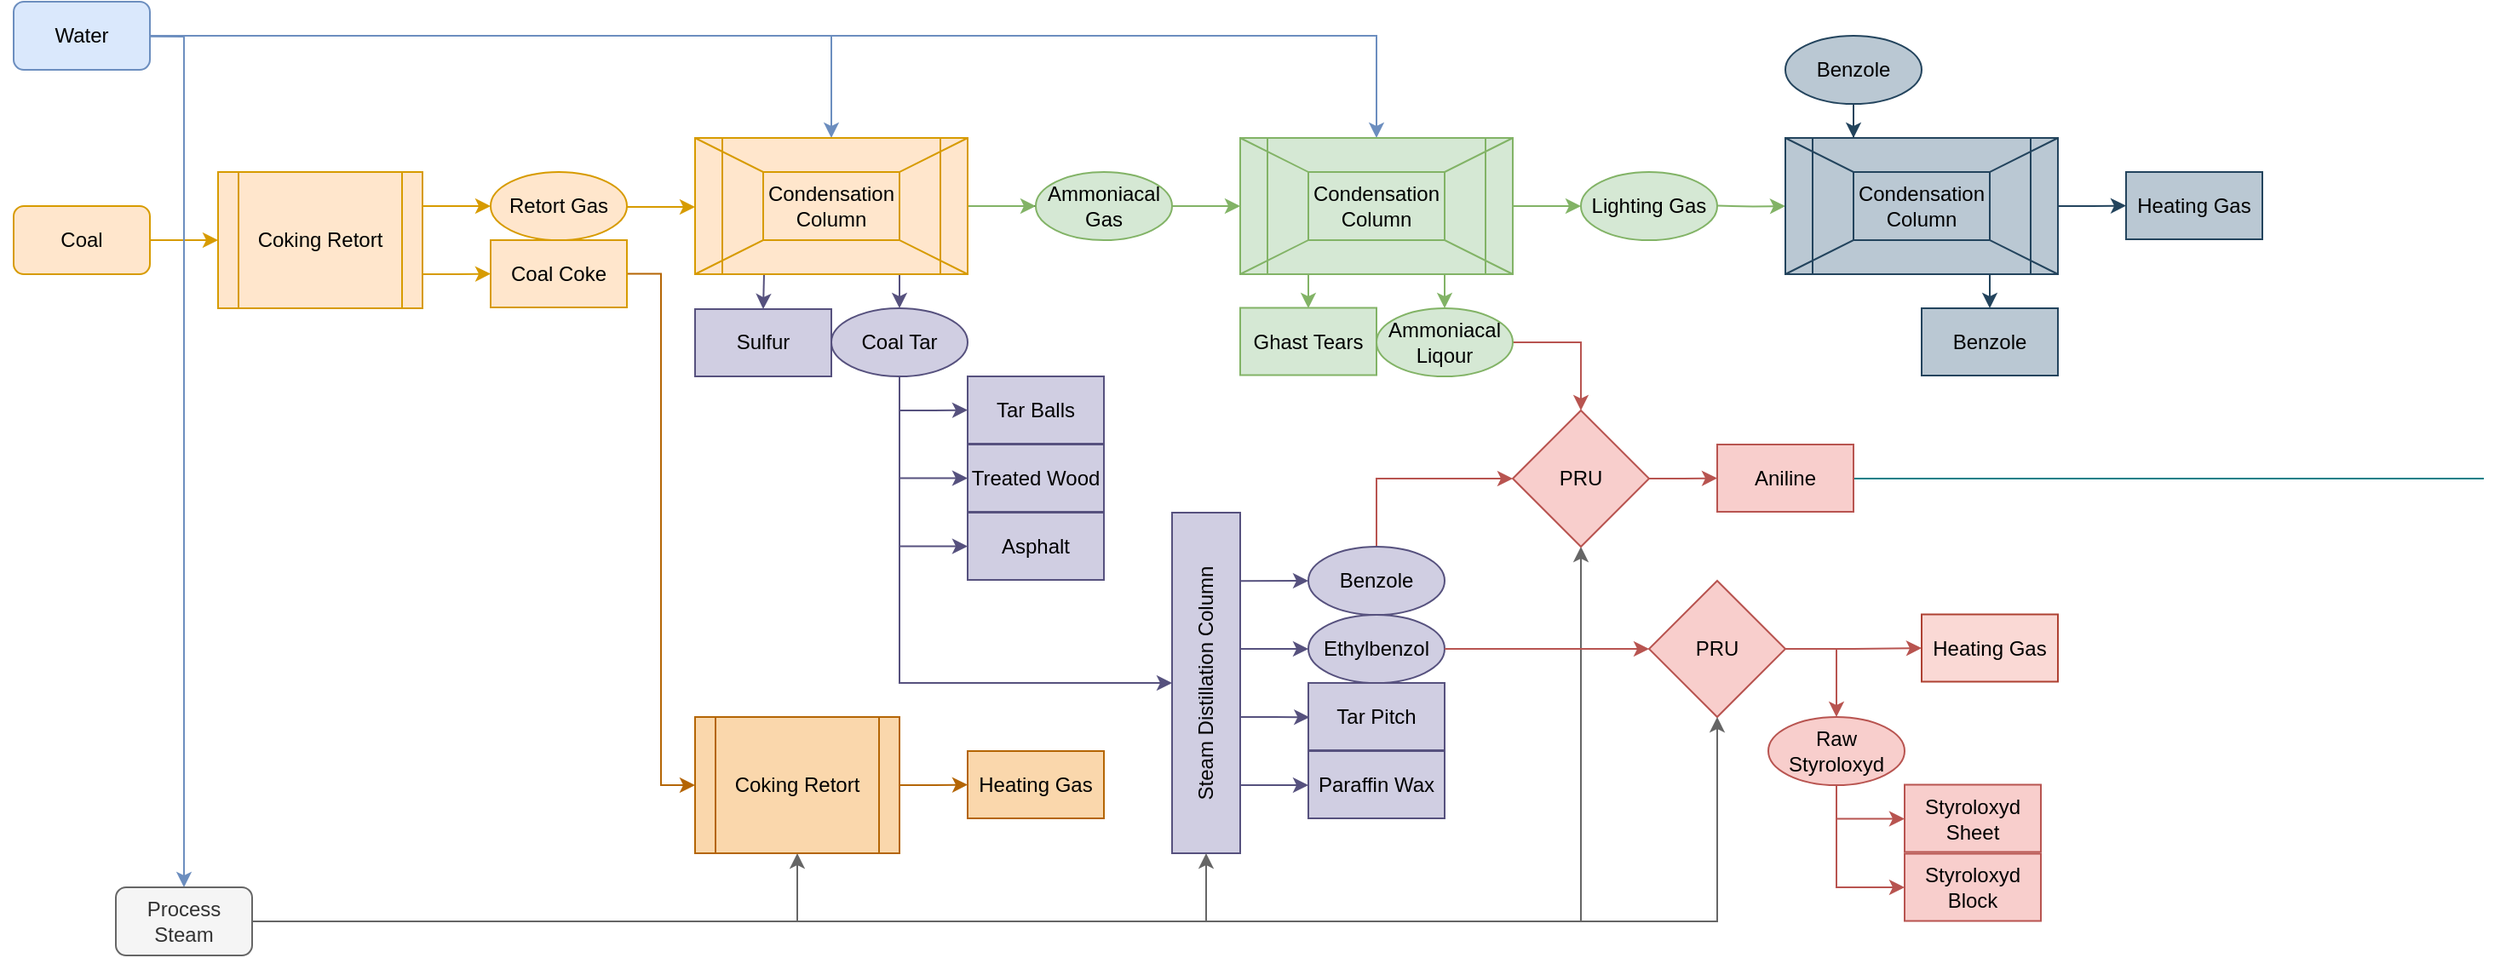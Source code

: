 <mxfile version="26.0.16">
  <diagram id="nPCR5QzkmRQU9hnIdOp8" name="Page-1">
    <mxGraphModel dx="1763" dy="1578" grid="1" gridSize="10" guides="1" tooltips="1" connect="1" arrows="1" fold="1" page="0" pageScale="1" pageWidth="850" pageHeight="1100" math="0" shadow="0">
      <root>
        <mxCell id="0" />
        <mxCell id="1" parent="0" />
        <mxCell id="LV4MyQzJB931kr0u_uWD-115" value="" style="endArrow=classic;html=1;rounded=0;fillColor=#d0cee2;strokeColor=#56517e;entryX=0.5;entryY=0;entryDx=0;entryDy=0;exitX=0.75;exitY=1;exitDx=0;exitDy=0;" parent="1" source="LV4MyQzJB931kr0u_uWD-104" target="LV4MyQzJB931kr0u_uWD-22" edge="1">
          <mxGeometry width="50" height="50" relative="1" as="geometry">
            <mxPoint x="480" y="-460" as="sourcePoint" />
            <mxPoint x="520" y="-460" as="targetPoint" />
          </mxGeometry>
        </mxCell>
        <mxCell id="LV4MyQzJB931kr0u_uWD-1" value="Coal" style="rounded=1;whiteSpace=wrap;html=1;fillColor=#ffe6cc;strokeColor=#d79b00;" parent="1" vertex="1">
          <mxGeometry x="-40" y="-540" width="80" height="40" as="geometry" />
        </mxCell>
        <mxCell id="LV4MyQzJB931kr0u_uWD-7" style="edgeStyle=orthogonalEdgeStyle;rounded=0;orthogonalLoop=1;jettySize=auto;html=1;exitX=1;exitY=0.25;exitDx=0;exitDy=0;entryX=0;entryY=0.5;entryDx=0;entryDy=0;fillColor=#ffe6cc;strokeColor=#d79b00;" parent="1" source="LV4MyQzJB931kr0u_uWD-2" target="LV4MyQzJB931kr0u_uWD-5" edge="1">
          <mxGeometry relative="1" as="geometry">
            <Array as="points">
              <mxPoint x="220" y="-540" />
              <mxPoint x="220" y="-540" />
            </Array>
          </mxGeometry>
        </mxCell>
        <mxCell id="LV4MyQzJB931kr0u_uWD-110" style="edgeStyle=orthogonalEdgeStyle;rounded=0;orthogonalLoop=1;jettySize=auto;html=1;fillColor=#ffe6cc;strokeColor=#d79b00;" parent="1" source="LV4MyQzJB931kr0u_uWD-5" edge="1">
          <mxGeometry relative="1" as="geometry">
            <mxPoint x="360" y="-539.5" as="targetPoint" />
            <Array as="points">
              <mxPoint x="340" y="-540" />
            </Array>
          </mxGeometry>
        </mxCell>
        <mxCell id="LV4MyQzJB931kr0u_uWD-5" value="Retort Gas" style="ellipse;whiteSpace=wrap;html=1;fillColor=#ffe6cc;strokeColor=#d79b00;" parent="1" vertex="1">
          <mxGeometry x="240" y="-560" width="80" height="40" as="geometry" />
        </mxCell>
        <mxCell id="LV4MyQzJB931kr0u_uWD-19" style="edgeStyle=orthogonalEdgeStyle;rounded=0;orthogonalLoop=1;jettySize=auto;html=1;entryX=0;entryY=0.5;entryDx=0;entryDy=0;strokeColor=#d79b00;fillColor=#ffe6cc;" parent="1" source="LV4MyQzJB931kr0u_uWD-1" target="LV4MyQzJB931kr0u_uWD-2" edge="1">
          <mxGeometry relative="1" as="geometry">
            <mxPoint x="76" y="-519" as="targetPoint" />
          </mxGeometry>
        </mxCell>
        <mxCell id="LV4MyQzJB931kr0u_uWD-27" style="edgeStyle=orthogonalEdgeStyle;rounded=0;orthogonalLoop=1;jettySize=auto;html=1;entryX=0;entryY=0.5;entryDx=0;entryDy=0;fillColor=#d0cee2;strokeColor=#56517e;" parent="1" source="LV4MyQzJB931kr0u_uWD-22" target="xgt-fmYTQaHNOICxdyOE-9" edge="1">
          <mxGeometry relative="1" as="geometry">
            <Array as="points">
              <mxPoint x="480" y="-260" />
            </Array>
            <mxPoint x="639.625" y="-260.25" as="targetPoint" />
          </mxGeometry>
        </mxCell>
        <mxCell id="fT8Uj7YfsSSjs2RKKQz3-25" style="edgeStyle=orthogonalEdgeStyle;rounded=0;orthogonalLoop=1;jettySize=auto;html=1;entryX=0;entryY=0.5;entryDx=0;entryDy=0;fillColor=#d0cee2;strokeColor=#56517e;" parent="1" source="LV4MyQzJB931kr0u_uWD-22" target="7gQ9LT2sjOPuGYuKrMcg-45" edge="1">
          <mxGeometry relative="1" as="geometry">
            <mxPoint x="520" y="-420" as="targetPoint" />
            <Array as="points">
              <mxPoint x="480" y="-420" />
              <mxPoint x="500" y="-420" />
            </Array>
          </mxGeometry>
        </mxCell>
        <mxCell id="fT8Uj7YfsSSjs2RKKQz3-33" style="edgeStyle=orthogonalEdgeStyle;rounded=0;orthogonalLoop=1;jettySize=auto;html=1;entryX=0;entryY=0.5;entryDx=0;entryDy=0;fillColor=#d0cee2;strokeColor=#56517e;" parent="1" source="LV4MyQzJB931kr0u_uWD-22" target="7gQ9LT2sjOPuGYuKrMcg-46" edge="1">
          <mxGeometry relative="1" as="geometry">
            <mxPoint x="520" y="-380" as="targetPoint" />
            <Array as="points">
              <mxPoint x="480" y="-380" />
            </Array>
          </mxGeometry>
        </mxCell>
        <mxCell id="fT8Uj7YfsSSjs2RKKQz3-34" style="edgeStyle=orthogonalEdgeStyle;rounded=0;orthogonalLoop=1;jettySize=auto;html=1;entryX=0;entryY=0.5;entryDx=0;entryDy=0;fillColor=#d0cee2;strokeColor=#56517e;" parent="1" source="LV4MyQzJB931kr0u_uWD-22" target="7gQ9LT2sjOPuGYuKrMcg-47" edge="1">
          <mxGeometry relative="1" as="geometry">
            <mxPoint x="520" y="-340" as="targetPoint" />
            <Array as="points">
              <mxPoint x="480" y="-340" />
            </Array>
          </mxGeometry>
        </mxCell>
        <mxCell id="LV4MyQzJB931kr0u_uWD-22" value="&lt;div&gt;Coal Tar&lt;br&gt;&lt;/div&gt;" style="ellipse;whiteSpace=wrap;html=1;fillColor=#d0cee2;strokeColor=#56517e;" parent="1" vertex="1">
          <mxGeometry x="440.0" y="-480" width="80" height="40" as="geometry" />
        </mxCell>
        <mxCell id="xgt-fmYTQaHNOICxdyOE-4" value="" style="edgeStyle=orthogonalEdgeStyle;rounded=0;orthogonalLoop=1;jettySize=auto;html=1;" parent="1" source="LV4MyQzJB931kr0u_uWD-23" target="LV4MyQzJB931kr0u_uWD-125" edge="1">
          <mxGeometry relative="1" as="geometry" />
        </mxCell>
        <mxCell id="7gQ9LT2sjOPuGYuKrMcg-9" style="edgeStyle=orthogonalEdgeStyle;rounded=0;orthogonalLoop=1;jettySize=auto;html=1;entryX=0;entryY=0.5;entryDx=0;entryDy=0;fillColor=#d5e8d4;strokeColor=#82b366;" parent="1" source="LV4MyQzJB931kr0u_uWD-23" target="7gQ9LT2sjOPuGYuKrMcg-5" edge="1">
          <mxGeometry relative="1" as="geometry" />
        </mxCell>
        <mxCell id="LV4MyQzJB931kr0u_uWD-23" value="Ammoniacal Gas" style="ellipse;whiteSpace=wrap;html=1;fillColor=#d5e8d4;strokeColor=#82b366;" parent="1" vertex="1">
          <mxGeometry x="560" y="-560" width="80" height="40" as="geometry" />
        </mxCell>
        <mxCell id="xgt-fmYTQaHNOICxdyOE-5" style="edgeStyle=orthogonalEdgeStyle;rounded=0;orthogonalLoop=1;jettySize=auto;html=1;fillColor=#dae8fc;strokeColor=#6c8ebf;" parent="1" source="LV4MyQzJB931kr0u_uWD-35" target="LV4MyQzJB931kr0u_uWD-104" edge="1">
          <mxGeometry relative="1" as="geometry">
            <Array as="points">
              <mxPoint x="440" y="-640" />
            </Array>
          </mxGeometry>
        </mxCell>
        <mxCell id="R4oXy6mzZ7eUWa8tNmf6-29" style="edgeStyle=orthogonalEdgeStyle;rounded=0;orthogonalLoop=1;jettySize=auto;html=1;entryX=0.5;entryY=0;entryDx=0;entryDy=0;fillColor=#dae8fc;strokeColor=#6c8ebf;" edge="1" parent="1" target="xgt-fmYTQaHNOICxdyOE-36">
          <mxGeometry relative="1" as="geometry">
            <mxPoint x="-40" y="-640" as="sourcePoint" />
          </mxGeometry>
        </mxCell>
        <mxCell id="LV4MyQzJB931kr0u_uWD-35" value="Water" style="rounded=1;whiteSpace=wrap;html=1;fillColor=#dae8fc;strokeColor=#6c8ebf;" parent="1" vertex="1">
          <mxGeometry x="-40" y="-660" width="80" height="40" as="geometry" />
        </mxCell>
        <mxCell id="LV4MyQzJB931kr0u_uWD-36" style="edgeStyle=orthogonalEdgeStyle;rounded=0;orthogonalLoop=1;jettySize=auto;html=1;strokeColor=#6C8EBF;entryX=0.5;entryY=0;entryDx=0;entryDy=0;exitX=1;exitY=0.5;exitDx=0;exitDy=0;" parent="1" source="LV4MyQzJB931kr0u_uWD-35" target="7gQ9LT2sjOPuGYuKrMcg-5" edge="1">
          <mxGeometry relative="1" as="geometry">
            <Array as="points">
              <mxPoint x="760" y="-640" />
            </Array>
            <mxPoint x="640" y="-640" as="targetPoint" />
          </mxGeometry>
        </mxCell>
        <mxCell id="R4oXy6mzZ7eUWa8tNmf6-37" style="edgeStyle=orthogonalEdgeStyle;rounded=0;orthogonalLoop=1;jettySize=auto;html=1;entryX=0;entryY=0.5;entryDx=0;entryDy=0;fillColor=#f8cecc;strokeColor=#b85450;" edge="1" parent="1" source="LV4MyQzJB931kr0u_uWD-62" target="R4oXy6mzZ7eUWa8tNmf6-32">
          <mxGeometry relative="1" as="geometry">
            <Array as="points">
              <mxPoint x="760" y="-380" />
            </Array>
          </mxGeometry>
        </mxCell>
        <mxCell id="LV4MyQzJB931kr0u_uWD-62" value="Benzole" style="ellipse;whiteSpace=wrap;html=1;fillColor=#d0cee2;strokeColor=#56517e;" parent="1" vertex="1">
          <mxGeometry x="720" y="-340" width="80" height="40" as="geometry" />
        </mxCell>
        <mxCell id="LV4MyQzJB931kr0u_uWD-65" value="" style="endArrow=classic;html=1;rounded=0;exitX=1.002;exitY=0.201;exitDx=0;exitDy=0;exitPerimeter=0;fillColor=#d0cee2;strokeColor=#56517e;" parent="1" edge="1">
          <mxGeometry width="50" height="50" relative="1" as="geometry">
            <mxPoint x="680.0" y="-319.9" as="sourcePoint" />
            <mxPoint x="720" y="-320" as="targetPoint" />
          </mxGeometry>
        </mxCell>
        <mxCell id="LV4MyQzJB931kr0u_uWD-67" value="" style="endArrow=classic;html=1;rounded=0;entryX=0;entryY=0.5;entryDx=0;entryDy=0;exitX=0.995;exitY=0.4;exitDx=0;exitDy=0;exitPerimeter=0;fillColor=#d0cee2;strokeColor=#56517e;" parent="1" source="xgt-fmYTQaHNOICxdyOE-9" target="LV4MyQzJB931kr0u_uWD-77" edge="1">
          <mxGeometry width="50" height="50" relative="1" as="geometry">
            <mxPoint x="679.283" y="-279.938" as="sourcePoint" />
            <mxPoint x="720.95" y="-280" as="targetPoint" />
            <Array as="points">
              <mxPoint x="710" y="-280" />
            </Array>
          </mxGeometry>
        </mxCell>
        <mxCell id="LV4MyQzJB931kr0u_uWD-68" value="" style="endArrow=classic;html=1;rounded=0;entryX=0;entryY=0.5;entryDx=0;entryDy=0;fillColor=#d0cee2;strokeColor=#56517e;exitX=0.988;exitY=0.6;exitDx=0;exitDy=0;exitPerimeter=0;" parent="1" source="xgt-fmYTQaHNOICxdyOE-9" edge="1">
          <mxGeometry width="50" height="50" relative="1" as="geometry">
            <mxPoint x="681" y="-240" as="sourcePoint" />
            <mxPoint x="720.64" y="-239.87" as="targetPoint" />
            <Array as="points">
              <mxPoint x="700" y="-240" />
            </Array>
          </mxGeometry>
        </mxCell>
        <mxCell id="LV4MyQzJB931kr0u_uWD-69" value="" style="endArrow=classic;html=1;rounded=0;entryX=0;entryY=0.5;entryDx=0;entryDy=0;exitX=1.003;exitY=0.8;exitDx=0;exitDy=0;exitPerimeter=0;fillColor=#d0cee2;strokeColor=#56517e;" parent="1" source="xgt-fmYTQaHNOICxdyOE-9" edge="1">
          <mxGeometry width="50" height="50" relative="1" as="geometry">
            <mxPoint x="678.231" y="-199.995" as="sourcePoint" />
            <mxPoint x="720" y="-200" as="targetPoint" />
            <Array as="points">
              <mxPoint x="700" y="-200" />
            </Array>
          </mxGeometry>
        </mxCell>
        <mxCell id="LV4MyQzJB931kr0u_uWD-77" value="Ethylbenzol" style="ellipse;whiteSpace=wrap;html=1;fillColor=#d0cee2;strokeColor=#56517e;" parent="1" vertex="1">
          <mxGeometry x="720" y="-300" width="80" height="40" as="geometry" />
        </mxCell>
        <mxCell id="LV4MyQzJB931kr0u_uWD-109" value="" style="group;fillColor=#bac8d3;strokeColor=#23445d;container=0;" parent="1" vertex="1" connectable="0">
          <mxGeometry x="360" y="-580" width="160" height="80" as="geometry" />
        </mxCell>
        <mxCell id="LV4MyQzJB931kr0u_uWD-2" value="Coking Retort" style="shape=process;whiteSpace=wrap;html=1;backgroundOutline=1;fillColor=#ffe6cc;strokeColor=#d79b00;" parent="1" vertex="1">
          <mxGeometry x="80" y="-560" width="120" height="80" as="geometry" />
        </mxCell>
        <mxCell id="LV4MyQzJB931kr0u_uWD-137" value="" style="endArrow=classic;html=1;rounded=0;fillColor=#d0cee2;strokeColor=#56517e;entryX=0.5;entryY=0;entryDx=0;entryDy=0;" parent="1" target="7gQ9LT2sjOPuGYuKrMcg-44" edge="1">
          <mxGeometry width="50" height="50" relative="1" as="geometry">
            <mxPoint x="400.5" y="-500" as="sourcePoint" />
            <mxPoint x="400" y="-480" as="targetPoint" />
          </mxGeometry>
        </mxCell>
        <mxCell id="fT8Uj7YfsSSjs2RKKQz3-30" value="" style="endArrow=classic;html=1;rounded=0;exitX=1;exitY=0.75;exitDx=0;exitDy=0;entryX=0;entryY=0.5;entryDx=0;entryDy=0;fillColor=#ffe6cc;strokeColor=#d79b00;" parent="1" source="LV4MyQzJB931kr0u_uWD-2" target="7gQ9LT2sjOPuGYuKrMcg-43" edge="1">
          <mxGeometry width="50" height="50" relative="1" as="geometry">
            <mxPoint x="210" y="-460" as="sourcePoint" />
            <mxPoint x="240" y="-500.125" as="targetPoint" />
            <Array as="points">
              <mxPoint x="220" y="-500" />
            </Array>
          </mxGeometry>
        </mxCell>
        <mxCell id="LV4MyQzJB931kr0u_uWD-105" value="" style="endArrow=none;html=1;rounded=0;fillColor=#f5f5f5;strokeColor=#666666;" parent="1" edge="1">
          <mxGeometry width="50" height="50" relative="1" as="geometry">
            <mxPoint x="360" y="-569.434" as="sourcePoint" />
            <mxPoint x="520" y="-569.937" as="targetPoint" />
          </mxGeometry>
        </mxCell>
        <mxCell id="LV4MyQzJB931kr0u_uWD-107" value="" style="endArrow=none;html=1;rounded=0;fillColor=#f5f5f5;strokeColor=#666666;" parent="1" edge="1">
          <mxGeometry width="50" height="50" relative="1" as="geometry">
            <mxPoint x="360" y="-509.057" as="sourcePoint" />
            <mxPoint x="520" y="-509.56" as="targetPoint" />
          </mxGeometry>
        </mxCell>
        <mxCell id="LV4MyQzJB931kr0u_uWD-138" style="edgeStyle=orthogonalEdgeStyle;rounded=0;orthogonalLoop=1;jettySize=auto;html=1;fillColor=#d5e8d4;strokeColor=#82b366;" parent="1" source="LV4MyQzJB931kr0u_uWD-104" edge="1">
          <mxGeometry relative="1" as="geometry">
            <mxPoint x="560" y="-540" as="targetPoint" />
          </mxGeometry>
        </mxCell>
        <mxCell id="LV4MyQzJB931kr0u_uWD-104" value="" style="shape=process;whiteSpace=wrap;html=1;backgroundOutline=1;fillColor=#ffe6cc;strokeColor=#d79b00;" parent="1" vertex="1">
          <mxGeometry x="360" y="-580" width="160" height="80" as="geometry" />
        </mxCell>
        <mxCell id="LV4MyQzJB931kr0u_uWD-123" value="" style="endArrow=none;html=1;rounded=0;entryX=1;entryY=0;entryDx=0;entryDy=0;fillColor=#ffe6cc;strokeColor=#d79b00;" parent="1" target="LV4MyQzJB931kr0u_uWD-104" edge="1">
          <mxGeometry width="50" height="50" relative="1" as="geometry">
            <mxPoint x="360" y="-500" as="sourcePoint" />
            <mxPoint x="426.667" y="-550" as="targetPoint" />
          </mxGeometry>
        </mxCell>
        <mxCell id="LV4MyQzJB931kr0u_uWD-124" value="" style="endArrow=none;html=1;rounded=0;entryX=1;entryY=0;entryDx=0;entryDy=0;fillColor=#ffe6cc;strokeColor=#d79b00;" parent="1" edge="1">
          <mxGeometry width="50" height="50" relative="1" as="geometry">
            <mxPoint x="520" y="-500" as="sourcePoint" />
            <mxPoint x="360" y="-580" as="targetPoint" />
          </mxGeometry>
        </mxCell>
        <mxCell id="LV4MyQzJB931kr0u_uWD-125" value="Condensation Column" style="text;html=1;align=center;verticalAlign=middle;whiteSpace=wrap;rounded=0;fillColor=#ffe6cc;strokeColor=#d79b00;" parent="1" vertex="1">
          <mxGeometry x="400" y="-560" width="80" height="40" as="geometry" />
        </mxCell>
        <mxCell id="xgt-fmYTQaHNOICxdyOE-9" value="Steam Distillation Column" style="rounded=0;whiteSpace=wrap;html=1;horizontal=0;textDirection=ltr;fillColor=#d0cee2;strokeColor=#56517e;verticalAlign=middle;align=center;" parent="1" vertex="1">
          <mxGeometry x="640" y="-360" width="40" height="200" as="geometry" />
        </mxCell>
        <mxCell id="R4oXy6mzZ7eUWa8tNmf6-42" style="edgeStyle=orthogonalEdgeStyle;rounded=0;orthogonalLoop=1;jettySize=auto;html=1;fillColor=#f8cecc;strokeColor=#b85450;" edge="1" parent="1" source="xgt-fmYTQaHNOICxdyOE-13" target="xgt-fmYTQaHNOICxdyOE-26">
          <mxGeometry relative="1" as="geometry">
            <Array as="points">
              <mxPoint x="1030" y="-280" />
            </Array>
          </mxGeometry>
        </mxCell>
        <mxCell id="R4oXy6mzZ7eUWa8tNmf6-43" style="edgeStyle=orthogonalEdgeStyle;rounded=0;orthogonalLoop=1;jettySize=auto;html=1;fillColor=#f8cecc;strokeColor=#b85450;" edge="1" parent="1" source="xgt-fmYTQaHNOICxdyOE-13" target="R4oXy6mzZ7eUWa8tNmf6-36">
          <mxGeometry relative="1" as="geometry" />
        </mxCell>
        <mxCell id="xgt-fmYTQaHNOICxdyOE-13" value="&lt;div&gt;PRU&lt;/div&gt;" style="rhombus;whiteSpace=wrap;html=1;fillColor=#f8cecc;strokeColor=#b85450;" parent="1" vertex="1">
          <mxGeometry x="920" y="-320" width="80" height="80" as="geometry" />
        </mxCell>
        <mxCell id="xgt-fmYTQaHNOICxdyOE-28" style="edgeStyle=orthogonalEdgeStyle;rounded=0;orthogonalLoop=1;jettySize=auto;html=1;fillColor=#f8cecc;strokeColor=#b85450;entryX=0;entryY=0.5;entryDx=0;entryDy=0;" parent="1" source="xgt-fmYTQaHNOICxdyOE-26" target="7gQ9LT2sjOPuGYuKrMcg-37" edge="1">
          <mxGeometry relative="1" as="geometry">
            <mxPoint x="1070" y="-140" as="targetPoint" />
            <Array as="points">
              <mxPoint x="1030" y="-180.25" />
              <mxPoint x="1070" y="-180.25" />
            </Array>
          </mxGeometry>
        </mxCell>
        <mxCell id="xgt-fmYTQaHNOICxdyOE-30" style="edgeStyle=orthogonalEdgeStyle;rounded=0;orthogonalLoop=1;jettySize=auto;html=1;entryX=0;entryY=0.5;entryDx=0;entryDy=0;fillColor=#f8cecc;strokeColor=#b85450;" parent="1" source="xgt-fmYTQaHNOICxdyOE-26" target="7gQ9LT2sjOPuGYuKrMcg-38" edge="1">
          <mxGeometry relative="1" as="geometry">
            <mxPoint x="1070" y="-100" as="targetPoint" />
          </mxGeometry>
        </mxCell>
        <mxCell id="xgt-fmYTQaHNOICxdyOE-26" value="Raw Styroloxyd" style="ellipse;whiteSpace=wrap;html=1;fillColor=#f8cecc;strokeColor=#b85450;" parent="1" vertex="1">
          <mxGeometry x="990" y="-240" width="80" height="40" as="geometry" />
        </mxCell>
        <mxCell id="xgt-fmYTQaHNOICxdyOE-37" style="edgeStyle=orthogonalEdgeStyle;rounded=0;orthogonalLoop=1;jettySize=auto;html=1;fillColor=#f5f5f5;strokeColor=#666666;entryX=0.5;entryY=1;entryDx=0;entryDy=0;" parent="1" source="xgt-fmYTQaHNOICxdyOE-36" target="R4oXy6mzZ7eUWa8tNmf6-32" edge="1">
          <mxGeometry relative="1" as="geometry">
            <mxPoint x="750" y="-70" as="targetPoint" />
          </mxGeometry>
        </mxCell>
        <mxCell id="xgt-fmYTQaHNOICxdyOE-38" style="edgeStyle=orthogonalEdgeStyle;rounded=0;orthogonalLoop=1;jettySize=auto;html=1;entryX=0.5;entryY=1;entryDx=0;entryDy=0;fillColor=#f5f5f5;strokeColor=#666666;" parent="1" source="xgt-fmYTQaHNOICxdyOE-36" target="xgt-fmYTQaHNOICxdyOE-9" edge="1">
          <mxGeometry relative="1" as="geometry">
            <Array as="points">
              <mxPoint x="660" y="-120" />
            </Array>
          </mxGeometry>
        </mxCell>
        <mxCell id="R4oXy6mzZ7eUWa8tNmf6-22" style="edgeStyle=orthogonalEdgeStyle;rounded=0;orthogonalLoop=1;jettySize=auto;html=1;entryX=0.5;entryY=1;entryDx=0;entryDy=0;fillColor=#f5f5f5;strokeColor=#666666;" edge="1" parent="1" source="xgt-fmYTQaHNOICxdyOE-36" target="R4oXy6mzZ7eUWa8tNmf6-20">
          <mxGeometry relative="1" as="geometry">
            <Array as="points">
              <mxPoint x="420" y="-120" />
            </Array>
          </mxGeometry>
        </mxCell>
        <mxCell id="R4oXy6mzZ7eUWa8tNmf6-39" style="edgeStyle=orthogonalEdgeStyle;rounded=0;orthogonalLoop=1;jettySize=auto;html=1;entryX=0.5;entryY=1;entryDx=0;entryDy=0;fillColor=#f5f5f5;strokeColor=#666666;" edge="1" parent="1" source="xgt-fmYTQaHNOICxdyOE-36" target="xgt-fmYTQaHNOICxdyOE-13">
          <mxGeometry relative="1" as="geometry" />
        </mxCell>
        <mxCell id="xgt-fmYTQaHNOICxdyOE-36" value="Process Steam" style="rounded=1;whiteSpace=wrap;html=1;fillColor=#f5f5f5;fontColor=#333333;strokeColor=#666666;" parent="1" vertex="1">
          <mxGeometry x="20" y="-140" width="80" height="40" as="geometry" />
        </mxCell>
        <mxCell id="7gQ9LT2sjOPuGYuKrMcg-2" value="" style="group;fillColor=#d5e8d4;strokeColor=#82b366;container=0;" parent="1" vertex="1" connectable="0">
          <mxGeometry x="680" y="-580" width="160" height="80" as="geometry" />
        </mxCell>
        <mxCell id="7gQ9LT2sjOPuGYuKrMcg-3" value="" style="endArrow=none;html=1;rounded=0;fillColor=#d5e8d4;strokeColor=#82b366;" parent="1" edge="1">
          <mxGeometry width="50" height="50" relative="1" as="geometry">
            <mxPoint x="680" y="-569.434" as="sourcePoint" />
            <mxPoint x="840" y="-569.937" as="targetPoint" />
          </mxGeometry>
        </mxCell>
        <mxCell id="7gQ9LT2sjOPuGYuKrMcg-4" value="" style="endArrow=none;html=1;rounded=0;fillColor=#d5e8d4;strokeColor=#82b366;" parent="1" edge="1">
          <mxGeometry width="50" height="50" relative="1" as="geometry">
            <mxPoint x="680" y="-509.057" as="sourcePoint" />
            <mxPoint x="840" y="-509.56" as="targetPoint" />
          </mxGeometry>
        </mxCell>
        <mxCell id="7gQ9LT2sjOPuGYuKrMcg-12" style="edgeStyle=orthogonalEdgeStyle;rounded=0;orthogonalLoop=1;jettySize=auto;html=1;exitX=0.25;exitY=1;exitDx=0;exitDy=0;entryX=0.5;entryY=0;entryDx=0;entryDy=0;fillColor=#d5e8d4;strokeColor=#82b366;" parent="1" source="7gQ9LT2sjOPuGYuKrMcg-5" edge="1">
          <mxGeometry relative="1" as="geometry">
            <mxPoint x="720" y="-480" as="targetPoint" />
            <Array as="points">
              <mxPoint x="720" y="-480" />
              <mxPoint x="720" y="-480" />
            </Array>
          </mxGeometry>
        </mxCell>
        <mxCell id="7gQ9LT2sjOPuGYuKrMcg-13" style="edgeStyle=orthogonalEdgeStyle;rounded=0;orthogonalLoop=1;jettySize=auto;html=1;exitX=0.75;exitY=1;exitDx=0;exitDy=0;entryX=0.5;entryY=0;entryDx=0;entryDy=0;fillColor=#d5e8d4;strokeColor=#82b366;" parent="1" source="7gQ9LT2sjOPuGYuKrMcg-5" target="7gQ9LT2sjOPuGYuKrMcg-11" edge="1">
          <mxGeometry relative="1" as="geometry" />
        </mxCell>
        <mxCell id="7gQ9LT2sjOPuGYuKrMcg-5" value="" style="shape=process;whiteSpace=wrap;html=1;backgroundOutline=1;fillColor=#d5e8d4;strokeColor=#82b366;" parent="1" vertex="1">
          <mxGeometry x="680" y="-580" width="160" height="80" as="geometry" />
        </mxCell>
        <mxCell id="7gQ9LT2sjOPuGYuKrMcg-6" value="" style="endArrow=none;html=1;rounded=0;entryX=1;entryY=0;entryDx=0;entryDy=0;fillColor=#d5e8d4;strokeColor=#82b366;" parent="1" target="7gQ9LT2sjOPuGYuKrMcg-5" edge="1">
          <mxGeometry width="50" height="50" relative="1" as="geometry">
            <mxPoint x="680" y="-500" as="sourcePoint" />
            <mxPoint x="746.667" y="-550" as="targetPoint" />
          </mxGeometry>
        </mxCell>
        <mxCell id="7gQ9LT2sjOPuGYuKrMcg-7" value="" style="endArrow=none;html=1;rounded=0;entryX=1;entryY=0;entryDx=0;entryDy=0;fillColor=#d5e8d4;strokeColor=#82b366;" parent="1" edge="1">
          <mxGeometry width="50" height="50" relative="1" as="geometry">
            <mxPoint x="840" y="-500" as="sourcePoint" />
            <mxPoint x="680" y="-580" as="targetPoint" />
          </mxGeometry>
        </mxCell>
        <mxCell id="7gQ9LT2sjOPuGYuKrMcg-8" value="Condensation Column" style="text;html=1;align=center;verticalAlign=middle;whiteSpace=wrap;rounded=0;fillColor=#d5e8d4;strokeColor=#82b366;" parent="1" vertex="1">
          <mxGeometry x="720" y="-560" width="80" height="40" as="geometry" />
        </mxCell>
        <mxCell id="R4oXy6mzZ7eUWa8tNmf6-38" style="edgeStyle=orthogonalEdgeStyle;rounded=0;orthogonalLoop=1;jettySize=auto;html=1;entryX=0.5;entryY=0;entryDx=0;entryDy=0;fillColor=#f8cecc;strokeColor=#b85450;" edge="1" parent="1" source="7gQ9LT2sjOPuGYuKrMcg-11" target="R4oXy6mzZ7eUWa8tNmf6-32">
          <mxGeometry relative="1" as="geometry">
            <Array as="points">
              <mxPoint x="880" y="-460" />
            </Array>
          </mxGeometry>
        </mxCell>
        <mxCell id="7gQ9LT2sjOPuGYuKrMcg-11" value="&lt;div&gt;Ammoniacal Liqour&lt;/div&gt;" style="ellipse;whiteSpace=wrap;html=1;fillColor=#d5e8d4;strokeColor=#82b366;" parent="1" vertex="1">
          <mxGeometry x="760" y="-480" width="80" height="40" as="geometry" />
        </mxCell>
        <mxCell id="7gQ9LT2sjOPuGYuKrMcg-15" value="" style="endArrow=classic;html=1;rounded=0;fillColor=#d5e8d4;strokeColor=#82b366;entryX=0;entryY=0.5;entryDx=0;entryDy=0;exitX=1;exitY=0.5;exitDx=0;exitDy=0;" parent="1" source="7gQ9LT2sjOPuGYuKrMcg-5" edge="1" target="R4oXy6mzZ7eUWa8tNmf6-17">
          <mxGeometry width="50" height="50" relative="1" as="geometry">
            <mxPoint x="860" y="-540" as="sourcePoint" />
            <mxPoint x="900" y="-540" as="targetPoint" />
          </mxGeometry>
        </mxCell>
        <mxCell id="7gQ9LT2sjOPuGYuKrMcg-27" style="edgeStyle=orthogonalEdgeStyle;rounded=0;orthogonalLoop=1;jettySize=auto;html=1;entryX=0;entryY=0.5;entryDx=0;entryDy=0;fillColor=#b0e3e6;strokeColor=#0e8088;" parent="1" target="7gQ9LT2sjOPuGYuKrMcg-26" edge="1">
          <mxGeometry relative="1" as="geometry">
            <mxPoint x="1290" y="-460" as="sourcePoint" />
          </mxGeometry>
        </mxCell>
        <mxCell id="7gQ9LT2sjOPuGYuKrMcg-29" style="edgeStyle=orthogonalEdgeStyle;rounded=0;orthogonalLoop=1;jettySize=auto;html=1;entryX=0.5;entryY=0;entryDx=0;entryDy=0;fillColor=#b0e3e6;strokeColor=#0e8088;" parent="1" target="7gQ9LT2sjOPuGYuKrMcg-28" edge="1">
          <mxGeometry relative="1" as="geometry">
            <mxPoint x="1370" y="-440" as="sourcePoint" />
          </mxGeometry>
        </mxCell>
        <mxCell id="7gQ9LT2sjOPuGYuKrMcg-33" style="edgeStyle=orthogonalEdgeStyle;rounded=0;orthogonalLoop=1;jettySize=auto;html=1;entryX=0;entryY=0.5;entryDx=0;entryDy=0;fillColor=#b0e3e6;strokeColor=#0e8088;" parent="1" target="7gQ9LT2sjOPuGYuKrMcg-39" edge="1">
          <mxGeometry relative="1" as="geometry">
            <mxPoint x="1010" y="-380" as="targetPoint" />
            <mxPoint x="1410" y="-380" as="sourcePoint" />
          </mxGeometry>
        </mxCell>
        <mxCell id="xgt-fmYTQaHNOICxdyOE-14" style="edgeStyle=orthogonalEdgeStyle;rounded=0;orthogonalLoop=1;jettySize=auto;html=1;fillColor=#f8cecc;strokeColor=#b85450;entryX=0;entryY=0.5;entryDx=0;entryDy=0;exitX=1;exitY=0.5;exitDx=0;exitDy=0;" parent="1" source="LV4MyQzJB931kr0u_uWD-77" target="xgt-fmYTQaHNOICxdyOE-13" edge="1">
          <mxGeometry relative="1" as="geometry">
            <mxPoint x="750" y="-270" as="sourcePoint" />
            <mxPoint x="910" y="-290" as="targetPoint" />
            <Array as="points">
              <mxPoint x="850" y="-280" />
              <mxPoint x="850" y="-280" />
            </Array>
          </mxGeometry>
        </mxCell>
        <mxCell id="7gQ9LT2sjOPuGYuKrMcg-37" value="Styroloxyd Sheet" style="rounded=0;whiteSpace=wrap;html=1;fillColor=#f8cecc;strokeColor=#b85450;" parent="1" vertex="1">
          <mxGeometry x="1070" y="-200.25" width="80" height="39.5" as="geometry" />
        </mxCell>
        <mxCell id="7gQ9LT2sjOPuGYuKrMcg-38" value="&lt;div&gt;Styroloxyd Block&lt;/div&gt;" style="rounded=0;whiteSpace=wrap;html=1;fillColor=#f8cecc;strokeColor=#b85450;" parent="1" vertex="1">
          <mxGeometry x="1070" y="-159.75" width="80" height="39.5" as="geometry" />
        </mxCell>
        <mxCell id="7gQ9LT2sjOPuGYuKrMcg-42" value="Ghast Tears" style="rounded=0;whiteSpace=wrap;html=1;fillColor=#d5e8d4;strokeColor=#82b366;" parent="1" vertex="1">
          <mxGeometry x="680" y="-480.25" width="80" height="39.5" as="geometry" />
        </mxCell>
        <mxCell id="R4oXy6mzZ7eUWa8tNmf6-21" style="edgeStyle=orthogonalEdgeStyle;rounded=0;orthogonalLoop=1;jettySize=auto;html=1;entryX=0;entryY=0.5;entryDx=0;entryDy=0;fillColor=#fad7ac;strokeColor=#b46504;" edge="1" parent="1" source="7gQ9LT2sjOPuGYuKrMcg-43" target="R4oXy6mzZ7eUWa8tNmf6-20">
          <mxGeometry relative="1" as="geometry" />
        </mxCell>
        <mxCell id="7gQ9LT2sjOPuGYuKrMcg-43" value="&lt;div&gt;Coal Coke&lt;/div&gt;" style="rounded=0;whiteSpace=wrap;html=1;fillColor=#ffe6cc;strokeColor=#d79b00;" parent="1" vertex="1">
          <mxGeometry x="240" y="-520" width="80" height="39.5" as="geometry" />
        </mxCell>
        <mxCell id="7gQ9LT2sjOPuGYuKrMcg-44" value="Sulfur" style="rounded=0;whiteSpace=wrap;html=1;fillColor=#d0cee2;strokeColor=#56517e;" parent="1" vertex="1">
          <mxGeometry x="360" y="-479.5" width="80" height="39.5" as="geometry" />
        </mxCell>
        <mxCell id="7gQ9LT2sjOPuGYuKrMcg-45" value="Tar Balls" style="rounded=0;whiteSpace=wrap;html=1;fillColor=#d0cee2;strokeColor=#56517e;" parent="1" vertex="1">
          <mxGeometry x="520" y="-440" width="80" height="39.5" as="geometry" />
        </mxCell>
        <mxCell id="7gQ9LT2sjOPuGYuKrMcg-46" value="Treated Wood" style="rounded=0;whiteSpace=wrap;html=1;fillColor=#d0cee2;strokeColor=#56517e;" parent="1" vertex="1">
          <mxGeometry x="520" y="-400" width="80" height="39.5" as="geometry" />
        </mxCell>
        <mxCell id="7gQ9LT2sjOPuGYuKrMcg-47" value="Asphalt" style="rounded=0;whiteSpace=wrap;html=1;fillColor=#d0cee2;strokeColor=#56517e;" parent="1" vertex="1">
          <mxGeometry x="520" y="-360" width="80" height="39.5" as="geometry" />
        </mxCell>
        <mxCell id="7gQ9LT2sjOPuGYuKrMcg-49" value="Tar Pitch" style="rounded=0;whiteSpace=wrap;html=1;fillColor=#d0cee2;strokeColor=#56517e;" parent="1" vertex="1">
          <mxGeometry x="720" y="-260" width="80" height="39.5" as="geometry" />
        </mxCell>
        <mxCell id="7gQ9LT2sjOPuGYuKrMcg-50" value="Paraffin Wax" style="rounded=0;whiteSpace=wrap;html=1;fillColor=#d0cee2;strokeColor=#56517e;" parent="1" vertex="1">
          <mxGeometry x="720" y="-220" width="80" height="39.5" as="geometry" />
        </mxCell>
        <mxCell id="R4oXy6mzZ7eUWa8tNmf6-1" style="edgeStyle=orthogonalEdgeStyle;rounded=0;orthogonalLoop=1;jettySize=auto;html=1;entryX=0;entryY=0.5;entryDx=0;entryDy=0;fillColor=#d5e8d4;strokeColor=#82b366;exitX=1;exitY=0.5;exitDx=0;exitDy=0;" edge="1" parent="1" target="R4oXy6mzZ7eUWa8tNmf6-7">
          <mxGeometry relative="1" as="geometry">
            <mxPoint x="960" y="-540.25" as="sourcePoint" />
          </mxGeometry>
        </mxCell>
        <mxCell id="R4oXy6mzZ7eUWa8tNmf6-2" value="" style="group;fillColor=#bac8d3;strokeColor=#23445d;container=0;" vertex="1" connectable="0" parent="1">
          <mxGeometry x="1000" y="-580" width="160" height="80" as="geometry" />
        </mxCell>
        <mxCell id="R4oXy6mzZ7eUWa8tNmf6-3" value="" style="endArrow=none;html=1;rounded=0;fillColor=#bac8d3;strokeColor=#23445d;" edge="1" parent="1">
          <mxGeometry width="50" height="50" relative="1" as="geometry">
            <mxPoint x="1000" y="-569.434" as="sourcePoint" />
            <mxPoint x="1160" y="-569.937" as="targetPoint" />
          </mxGeometry>
        </mxCell>
        <mxCell id="R4oXy6mzZ7eUWa8tNmf6-4" value="" style="endArrow=none;html=1;rounded=0;fillColor=#bac8d3;strokeColor=#23445d;" edge="1" parent="1">
          <mxGeometry width="50" height="50" relative="1" as="geometry">
            <mxPoint x="1000" y="-509.057" as="sourcePoint" />
            <mxPoint x="1160" y="-509.56" as="targetPoint" />
          </mxGeometry>
        </mxCell>
        <mxCell id="R4oXy6mzZ7eUWa8tNmf6-6" style="edgeStyle=orthogonalEdgeStyle;rounded=0;orthogonalLoop=1;jettySize=auto;html=1;exitX=0.75;exitY=1;exitDx=0;exitDy=0;entryX=0.5;entryY=0;entryDx=0;entryDy=0;fillColor=#bac8d3;strokeColor=#23445d;" edge="1" parent="1" source="R4oXy6mzZ7eUWa8tNmf6-7">
          <mxGeometry relative="1" as="geometry">
            <mxPoint x="1120" y="-480" as="targetPoint" />
          </mxGeometry>
        </mxCell>
        <mxCell id="R4oXy6mzZ7eUWa8tNmf6-14" style="edgeStyle=orthogonalEdgeStyle;rounded=0;orthogonalLoop=1;jettySize=auto;html=1;entryX=0;entryY=0.5;entryDx=0;entryDy=0;fillColor=#bac8d3;strokeColor=#23445d;" edge="1" parent="1" source="R4oXy6mzZ7eUWa8tNmf6-7" target="R4oXy6mzZ7eUWa8tNmf6-13">
          <mxGeometry relative="1" as="geometry" />
        </mxCell>
        <mxCell id="R4oXy6mzZ7eUWa8tNmf6-7" value="" style="shape=process;whiteSpace=wrap;html=1;backgroundOutline=1;fillColor=#bac8d3;strokeColor=#23445d;" vertex="1" parent="1">
          <mxGeometry x="1000" y="-580" width="160" height="80" as="geometry" />
        </mxCell>
        <mxCell id="R4oXy6mzZ7eUWa8tNmf6-8" value="" style="endArrow=none;html=1;rounded=0;entryX=1;entryY=0;entryDx=0;entryDy=0;fillColor=#bac8d3;strokeColor=#23445d;" edge="1" parent="1" target="R4oXy6mzZ7eUWa8tNmf6-7">
          <mxGeometry width="50" height="50" relative="1" as="geometry">
            <mxPoint x="1000" y="-500" as="sourcePoint" />
            <mxPoint x="1066.667" y="-550" as="targetPoint" />
          </mxGeometry>
        </mxCell>
        <mxCell id="R4oXy6mzZ7eUWa8tNmf6-9" value="" style="endArrow=none;html=1;rounded=0;entryX=1;entryY=0;entryDx=0;entryDy=0;fillColor=#bac8d3;strokeColor=#23445d;" edge="1" parent="1">
          <mxGeometry width="50" height="50" relative="1" as="geometry">
            <mxPoint x="1160" y="-500" as="sourcePoint" />
            <mxPoint x="1000" y="-580" as="targetPoint" />
          </mxGeometry>
        </mxCell>
        <mxCell id="R4oXy6mzZ7eUWa8tNmf6-10" value="Condensation Column" style="text;html=1;align=center;verticalAlign=middle;whiteSpace=wrap;rounded=0;fillColor=#bac8d3;strokeColor=#23445d;" vertex="1" parent="1">
          <mxGeometry x="1040" y="-560" width="80" height="40" as="geometry" />
        </mxCell>
        <mxCell id="R4oXy6mzZ7eUWa8tNmf6-13" value="Heating Gas" style="rounded=0;whiteSpace=wrap;html=1;fillColor=#bac8d3;strokeColor=#23445d;" vertex="1" parent="1">
          <mxGeometry x="1200" y="-560" width="80" height="39.5" as="geometry" />
        </mxCell>
        <mxCell id="R4oXy6mzZ7eUWa8tNmf6-16" style="edgeStyle=orthogonalEdgeStyle;rounded=0;orthogonalLoop=1;jettySize=auto;html=1;entryX=0.25;entryY=0;entryDx=0;entryDy=0;fillColor=#bac8d3;strokeColor=#23445d;" edge="1" parent="1" source="R4oXy6mzZ7eUWa8tNmf6-15" target="R4oXy6mzZ7eUWa8tNmf6-7">
          <mxGeometry relative="1" as="geometry" />
        </mxCell>
        <mxCell id="R4oXy6mzZ7eUWa8tNmf6-15" value="Benzole" style="ellipse;whiteSpace=wrap;html=1;fillColor=#bac8d3;strokeColor=#23445d;" vertex="1" parent="1">
          <mxGeometry x="1000" y="-640" width="80" height="40" as="geometry" />
        </mxCell>
        <mxCell id="R4oXy6mzZ7eUWa8tNmf6-17" value="Lighting Gas" style="ellipse;whiteSpace=wrap;html=1;fillColor=#d5e8d4;strokeColor=#82b366;" vertex="1" parent="1">
          <mxGeometry x="880" y="-560" width="80" height="40" as="geometry" />
        </mxCell>
        <mxCell id="R4oXy6mzZ7eUWa8tNmf6-18" value="Benzole" style="rounded=0;whiteSpace=wrap;html=1;fillColor=#bac8d3;strokeColor=#23445d;" vertex="1" parent="1">
          <mxGeometry x="1080" y="-480" width="80" height="39.5" as="geometry" />
        </mxCell>
        <mxCell id="R4oXy6mzZ7eUWa8tNmf6-27" style="edgeStyle=orthogonalEdgeStyle;rounded=0;orthogonalLoop=1;jettySize=auto;html=1;entryX=0;entryY=0.5;entryDx=0;entryDy=0;fillColor=#fad7ac;strokeColor=#b46504;" edge="1" parent="1" source="R4oXy6mzZ7eUWa8tNmf6-20" target="R4oXy6mzZ7eUWa8tNmf6-26">
          <mxGeometry relative="1" as="geometry">
            <mxPoint x="510" y="-200" as="targetPoint" />
          </mxGeometry>
        </mxCell>
        <mxCell id="R4oXy6mzZ7eUWa8tNmf6-20" value="Coking Retort" style="shape=process;whiteSpace=wrap;html=1;backgroundOutline=1;fillColor=#fad7ac;strokeColor=#b46504;" vertex="1" parent="1">
          <mxGeometry x="360" y="-240" width="120" height="80" as="geometry" />
        </mxCell>
        <mxCell id="R4oXy6mzZ7eUWa8tNmf6-26" value="Heating Gas" style="rounded=0;whiteSpace=wrap;html=1;fillColor=#fad7ac;strokeColor=#b46504;" vertex="1" parent="1">
          <mxGeometry x="520" y="-220" width="80" height="39.5" as="geometry" />
        </mxCell>
        <mxCell id="R4oXy6mzZ7eUWa8tNmf6-30" style="edgeStyle=orthogonalEdgeStyle;rounded=0;orthogonalLoop=1;jettySize=auto;html=1;fillColor=#f8cecc;strokeColor=#b85450;exitX=1;exitY=0.5;exitDx=0;exitDy=0;entryX=0;entryY=0.5;entryDx=0;entryDy=0;" edge="1" parent="1" target="R4oXy6mzZ7eUWa8tNmf6-31" source="R4oXy6mzZ7eUWa8tNmf6-32">
          <mxGeometry relative="1" as="geometry">
            <mxPoint x="1000" y="-360" as="targetPoint" />
            <mxPoint x="1000" y="-340" as="sourcePoint" />
            <Array as="points" />
          </mxGeometry>
        </mxCell>
        <mxCell id="R4oXy6mzZ7eUWa8tNmf6-31" value="Aniline" style="rounded=0;whiteSpace=wrap;html=1;fillColor=#f8cecc;strokeColor=#b85450;" vertex="1" parent="1">
          <mxGeometry x="960" y="-400" width="80" height="39.5" as="geometry" />
        </mxCell>
        <mxCell id="R4oXy6mzZ7eUWa8tNmf6-32" value="&lt;div&gt;PRU&lt;/div&gt;" style="rhombus;whiteSpace=wrap;html=1;fillColor=#f8cecc;strokeColor=#b85450;" vertex="1" parent="1">
          <mxGeometry x="840" y="-420" width="80" height="80" as="geometry" />
        </mxCell>
        <mxCell id="R4oXy6mzZ7eUWa8tNmf6-36" value="Heating Gas" style="rounded=0;whiteSpace=wrap;html=1;fillColor=#fad9d5;strokeColor=#ae4132;" vertex="1" parent="1">
          <mxGeometry x="1080" y="-300.25" width="80" height="39.5" as="geometry" />
        </mxCell>
      </root>
    </mxGraphModel>
  </diagram>
</mxfile>
